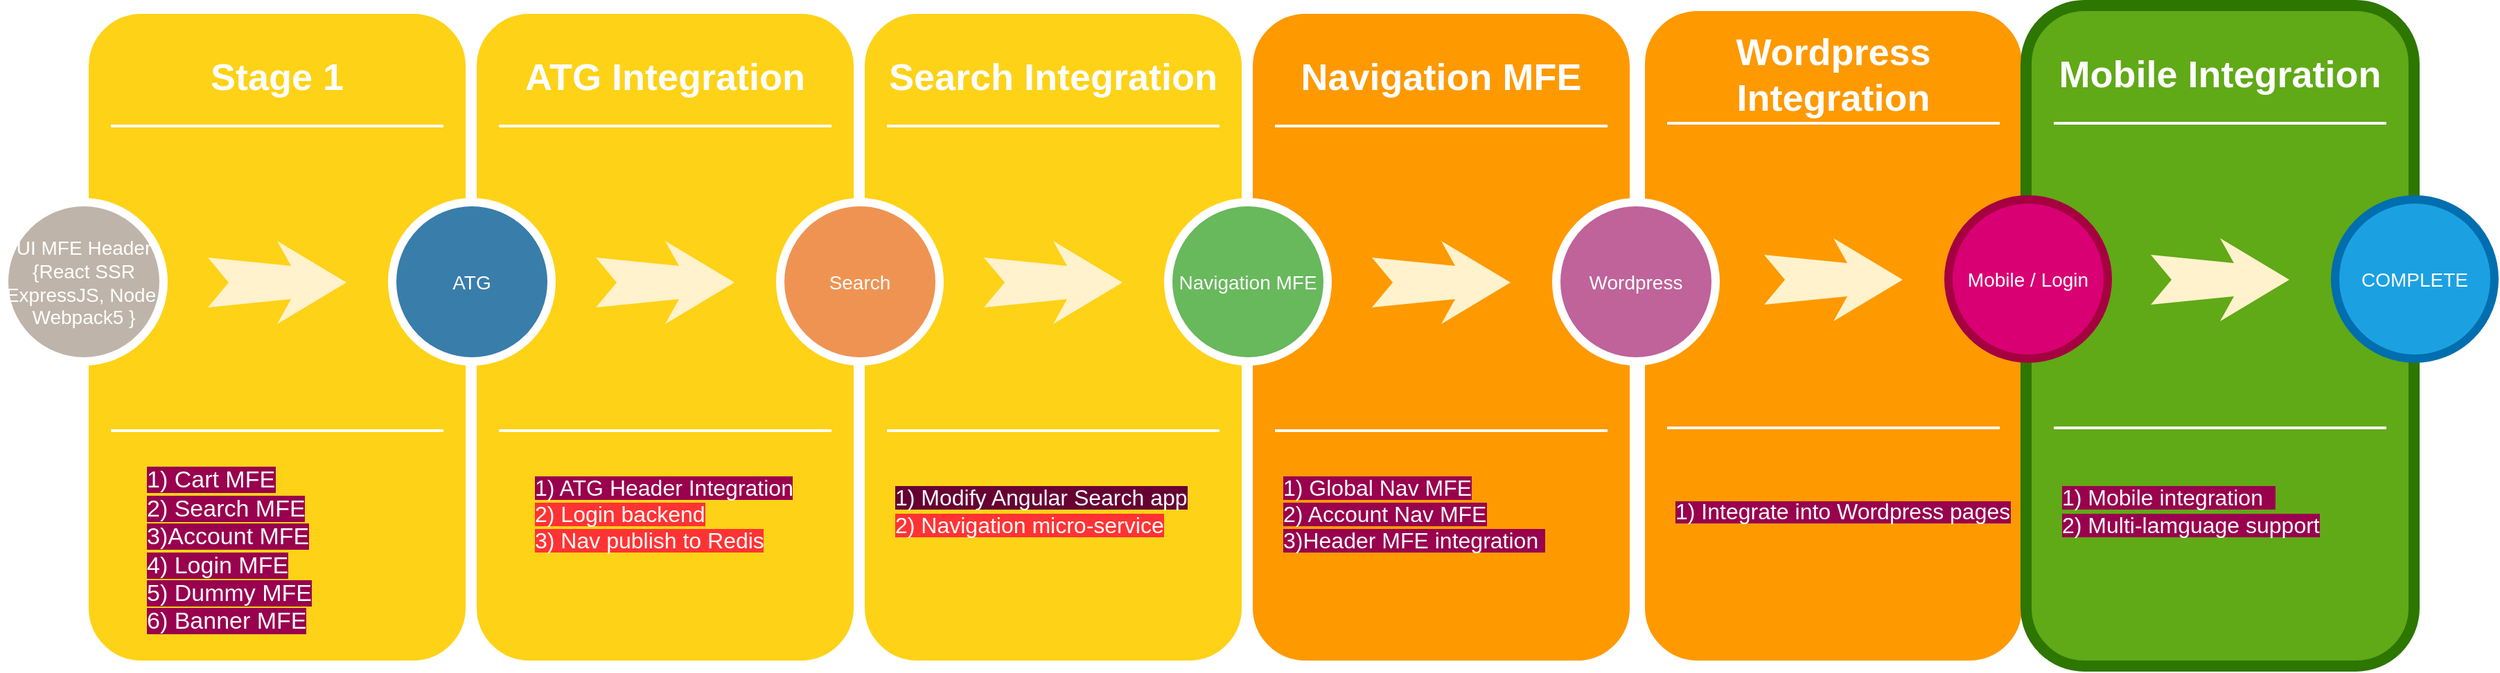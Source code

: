 <mxfile version="15.9.1" type="github">
  <diagram name="Page-1" id="12e1b939-464a-85fe-373e-61e167be1490">
    <mxGraphModel dx="1730" dy="912" grid="1" gridSize="10" guides="1" tooltips="1" connect="1" arrows="1" fold="1" page="1" pageScale="1.5" pageWidth="1169" pageHeight="826" background="none" math="0" shadow="0">
      <root>
        <mxCell id="0" />
        <mxCell id="1" parent="0" />
        <mxCell id="60da8b9f42644d3a-2" value="" style="whiteSpace=wrap;html=1;rounded=1;shadow=0;strokeWidth=8;fontSize=20;align=center;fillColor=#FED217;strokeColor=#FFFFFF;" parent="1" vertex="1">
          <mxGeometry x="316" y="405" width="280" height="475" as="geometry" />
        </mxCell>
        <mxCell id="60da8b9f42644d3a-3" value="Stage 1" style="text;html=1;strokeColor=none;fillColor=none;align=center;verticalAlign=middle;whiteSpace=wrap;rounded=0;shadow=0;fontSize=27;fontColor=#FFFFFF;fontStyle=1" parent="1" vertex="1">
          <mxGeometry x="316" y="425" width="280" height="60" as="geometry" />
        </mxCell>
        <mxCell id="60da8b9f42644d3a-4" value="&lt;span style=&quot;background-color: rgb(153 , 0 , 77) ; font-size: 17px&quot;&gt;1) Cart MFE&lt;br&gt;2) Search MFE&lt;br&gt;3)Account MFE&lt;br&gt;4) Login MFE&lt;br&gt;5) Dummy MFE&lt;br&gt;6) Banner MFE&lt;br&gt;&lt;/span&gt;" style="text;html=1;strokeColor=none;fillColor=none;align=left;verticalAlign=middle;whiteSpace=wrap;rounded=0;shadow=0;fontSize=14;fontColor=#FFFFFF;" parent="1" vertex="1">
          <mxGeometry x="360" y="750" width="140" height="94" as="geometry" />
        </mxCell>
        <mxCell id="60da8b9f42644d3a-6" value="" style="line;strokeWidth=2;html=1;rounded=0;shadow=0;fontSize=27;align=center;fillColor=none;strokeColor=#FFFFFF;" parent="1" vertex="1">
          <mxGeometry x="336" y="485" width="240" height="10" as="geometry" />
        </mxCell>
        <mxCell id="60da8b9f42644d3a-7" value="" style="line;strokeWidth=2;html=1;rounded=0;shadow=0;fontSize=27;align=center;fillColor=none;strokeColor=#FFFFFF;" parent="1" vertex="1">
          <mxGeometry x="336" y="705" width="240" height="10" as="geometry" />
        </mxCell>
        <mxCell id="60da8b9f42644d3a-8" value="UI MFE Header&lt;br&gt;{React SSR ExpressJS, Node, Webpack5 }" style="ellipse;whiteSpace=wrap;html=1;rounded=0;shadow=0;strokeWidth=6;fontSize=14;align=center;fillColor=#BFB4A9;strokeColor=#FFFFFF;fontColor=#FFFFFF;" parent="1" vertex="1">
          <mxGeometry x="259" y="545" width="115" height="115" as="geometry" />
        </mxCell>
        <mxCell id="60da8b9f42644d3a-9" value="" style="html=1;shadow=0;dashed=0;align=center;verticalAlign=middle;shape=mxgraph.arrows2.stylisedArrow;dy=0.6;dx=40;notch=15;feather=0.4;rounded=0;strokeWidth=1;fontSize=27;strokeColor=none;fillColor=#fff2cc;" parent="1" vertex="1">
          <mxGeometry x="406" y="573" width="100" height="60" as="geometry" />
        </mxCell>
        <mxCell id="60da8b9f42644d3a-17" value="" style="whiteSpace=wrap;html=1;rounded=1;shadow=0;strokeWidth=8;fontSize=20;align=center;fillColor=#FED217;strokeColor=#FFFFFF;" parent="1" vertex="1">
          <mxGeometry x="596" y="405" width="280" height="475" as="geometry" />
        </mxCell>
        <mxCell id="60da8b9f42644d3a-18" value="ATG Integration" style="text;html=1;strokeColor=none;fillColor=none;align=center;verticalAlign=middle;whiteSpace=wrap;rounded=0;shadow=0;fontSize=27;fontColor=#FFFFFF;fontStyle=1" parent="1" vertex="1">
          <mxGeometry x="596" y="425" width="280" height="60" as="geometry" />
        </mxCell>
        <mxCell id="60da8b9f42644d3a-19" value="&lt;font style=&quot;font-size: 16px&quot;&gt;&lt;span style=&quot;background-color: rgb(153 , 0 , 77)&quot;&gt;1) ATG Header Integration&lt;/span&gt;&lt;br&gt;&lt;/font&gt;&lt;span style=&quot;background-color: rgb(255 , 51 , 51) ; font-size: 16px&quot;&gt;&lt;font style=&quot;font-size: 16px&quot;&gt;2) Login backend&lt;br&gt;3) Nav publish to Redis&lt;/font&gt;&lt;br&gt;&lt;/span&gt;" style="text;html=1;strokeColor=none;fillColor=none;align=left;verticalAlign=middle;whiteSpace=wrap;rounded=0;shadow=0;fontSize=14;fontColor=#FFFFFF;" parent="1" vertex="1">
          <mxGeometry x="640" y="725" width="210" height="90" as="geometry" />
        </mxCell>
        <mxCell id="60da8b9f42644d3a-20" value="" style="line;strokeWidth=2;html=1;rounded=0;shadow=0;fontSize=27;align=center;fillColor=none;strokeColor=#FFFFFF;" parent="1" vertex="1">
          <mxGeometry x="616" y="485" width="240" height="10" as="geometry" />
        </mxCell>
        <mxCell id="60da8b9f42644d3a-21" value="" style="line;strokeWidth=2;html=1;rounded=0;shadow=0;fontSize=27;align=center;fillColor=none;strokeColor=#FFFFFF;" parent="1" vertex="1">
          <mxGeometry x="616" y="705" width="240" height="10" as="geometry" />
        </mxCell>
        <mxCell id="60da8b9f42644d3a-22" value="ATG" style="ellipse;whiteSpace=wrap;html=1;rounded=0;shadow=0;strokeWidth=6;fontSize=14;align=center;fillColor=#397DAA;strokeColor=#FFFFFF;fontColor=#FFFFFF;" parent="1" vertex="1">
          <mxGeometry x="539" y="545" width="115" height="115" as="geometry" />
        </mxCell>
        <mxCell id="60da8b9f42644d3a-23" value="" style="html=1;shadow=0;dashed=0;align=center;verticalAlign=middle;shape=mxgraph.arrows2.stylisedArrow;dy=0.6;dx=40;notch=15;feather=0.4;rounded=0;strokeWidth=1;fontSize=27;strokeColor=none;fillColor=#fff2cc;" parent="1" vertex="1">
          <mxGeometry x="686" y="573" width="100" height="60" as="geometry" />
        </mxCell>
        <mxCell id="60da8b9f42644d3a-24" value="" style="whiteSpace=wrap;html=1;rounded=1;shadow=0;strokeWidth=8;fontSize=20;align=center;fillColor=#FED217;strokeColor=#FFFFFF;" parent="1" vertex="1">
          <mxGeometry x="876" y="405" width="280" height="475" as="geometry" />
        </mxCell>
        <mxCell id="60da8b9f42644d3a-25" value="Search Integration" style="text;html=1;strokeColor=none;fillColor=none;align=center;verticalAlign=middle;whiteSpace=wrap;rounded=0;shadow=0;fontSize=27;fontColor=#FFFFFF;fontStyle=1" parent="1" vertex="1">
          <mxGeometry x="876" y="425" width="280" height="60" as="geometry" />
        </mxCell>
        <mxCell id="60da8b9f42644d3a-26" value="&lt;font style=&quot;font-size: 16px&quot;&gt;&lt;span style=&quot;background-color: rgb(102 , 0 , 51)&quot;&gt;1) Modify Angular Search app&lt;/span&gt;&lt;br&gt;&lt;font style=&quot;background-color: rgb(255 , 51 , 51) ; font-size: 16px&quot;&gt;2) Navigation micro-service&lt;/font&gt;&lt;/font&gt;" style="text;html=1;strokeColor=none;fillColor=none;align=left;verticalAlign=middle;whiteSpace=wrap;rounded=0;shadow=0;fontSize=14;fontColor=#FFFFFF;" parent="1" vertex="1">
          <mxGeometry x="900" y="715" width="256" height="105" as="geometry" />
        </mxCell>
        <mxCell id="60da8b9f42644d3a-27" value="" style="line;strokeWidth=2;html=1;rounded=0;shadow=0;fontSize=27;align=center;fillColor=none;strokeColor=#FFFFFF;" parent="1" vertex="1">
          <mxGeometry x="896" y="485" width="240" height="10" as="geometry" />
        </mxCell>
        <mxCell id="60da8b9f42644d3a-28" value="" style="line;strokeWidth=2;html=1;rounded=0;shadow=0;fontSize=27;align=center;fillColor=none;strokeColor=#FFFFFF;" parent="1" vertex="1">
          <mxGeometry x="896" y="705" width="240" height="10" as="geometry" />
        </mxCell>
        <mxCell id="60da8b9f42644d3a-29" value="Search" style="ellipse;whiteSpace=wrap;html=1;rounded=0;shadow=0;strokeWidth=6;fontSize=14;align=center;fillColor=#EF9353;strokeColor=#FFFFFF;fontColor=#FFFFFF;" parent="1" vertex="1">
          <mxGeometry x="819" y="545" width="115" height="115" as="geometry" />
        </mxCell>
        <mxCell id="60da8b9f42644d3a-30" value="" style="html=1;shadow=0;dashed=0;align=center;verticalAlign=middle;shape=mxgraph.arrows2.stylisedArrow;dy=0.6;dx=40;notch=15;feather=0.4;rounded=0;strokeWidth=1;fontSize=27;strokeColor=none;fillColor=#fff2cc;" parent="1" vertex="1">
          <mxGeometry x="966" y="573" width="100" height="60" as="geometry" />
        </mxCell>
        <mxCell id="60da8b9f42644d3a-31" value="" style="whiteSpace=wrap;html=1;rounded=1;shadow=0;strokeWidth=8;fontSize=20;align=center;fillColor=#FE9900;strokeColor=#FFFFFF;" parent="1" vertex="1">
          <mxGeometry x="1156" y="405" width="280" height="475" as="geometry" />
        </mxCell>
        <mxCell id="60da8b9f42644d3a-32" value="Navigation MFE" style="text;html=1;strokeColor=none;fillColor=none;align=center;verticalAlign=middle;whiteSpace=wrap;rounded=0;shadow=0;fontSize=27;fontColor=#FFFFFF;fontStyle=1" parent="1" vertex="1">
          <mxGeometry x="1156" y="425" width="280" height="60" as="geometry" />
        </mxCell>
        <mxCell id="60da8b9f42644d3a-33" value="&lt;span style=&quot;background-color: rgb(153 , 0 , 77) ; font-size: 16px&quot;&gt;&lt;font style=&quot;font-size: 16px&quot;&gt;1) Global Nav MFE&lt;br&gt;2) Account Nav MFE&lt;br&gt;&lt;/font&gt;&lt;/span&gt;&lt;div style=&quot;font-size: 16px&quot;&gt;&lt;span style=&quot;background-color: rgb(153 , 0 , 77)&quot;&gt;&lt;font style=&quot;font-size: 16px&quot;&gt;3)Header MFE integration&amp;nbsp;&lt;/font&gt;&lt;/span&gt;&lt;/div&gt;" style="text;html=1;strokeColor=none;fillColor=none;align=left;verticalAlign=middle;whiteSpace=wrap;rounded=0;shadow=0;fontSize=14;fontColor=#FFFFFF;" parent="1" vertex="1">
          <mxGeometry x="1180" y="725" width="256" height="90" as="geometry" />
        </mxCell>
        <mxCell id="60da8b9f42644d3a-34" value="" style="line;strokeWidth=2;html=1;rounded=0;shadow=0;fontSize=27;align=center;fillColor=none;strokeColor=#FFFFFF;" parent="1" vertex="1">
          <mxGeometry x="1176" y="485" width="240" height="10" as="geometry" />
        </mxCell>
        <mxCell id="60da8b9f42644d3a-35" value="" style="line;strokeWidth=2;html=1;rounded=0;shadow=0;fontSize=27;align=center;fillColor=none;strokeColor=#FFFFFF;" parent="1" vertex="1">
          <mxGeometry x="1176" y="705" width="240" height="10" as="geometry" />
        </mxCell>
        <mxCell id="60da8b9f42644d3a-36" value="Navigation MFE" style="ellipse;whiteSpace=wrap;html=1;rounded=0;shadow=0;strokeWidth=6;fontSize=14;align=center;fillColor=#68B85C;strokeColor=#FFFFFF;fontColor=#FFFFFF;" parent="1" vertex="1">
          <mxGeometry x="1099" y="545" width="115" height="115" as="geometry" />
        </mxCell>
        <mxCell id="60da8b9f42644d3a-37" value="" style="html=1;shadow=0;dashed=0;align=center;verticalAlign=middle;shape=mxgraph.arrows2.stylisedArrow;dy=0.6;dx=40;notch=15;feather=0.4;rounded=0;strokeWidth=1;fontSize=27;strokeColor=none;fillColor=#fff2cc;" parent="1" vertex="1">
          <mxGeometry x="1246" y="573" width="100" height="60" as="geometry" />
        </mxCell>
        <mxCell id="xIWI2tQVE0jWVVo_FVLt-1" value="" style="whiteSpace=wrap;html=1;rounded=1;shadow=0;strokeWidth=8;fontSize=20;align=center;fillColor=#FE9900;strokeColor=#FFFFFF;" vertex="1" parent="1">
          <mxGeometry x="1439" y="403" width="280" height="477" as="geometry" />
        </mxCell>
        <mxCell id="60da8b9f42644d3a-38" value="Wordpress" style="ellipse;whiteSpace=wrap;html=1;rounded=0;shadow=0;strokeWidth=6;fontSize=14;align=center;fillColor=#BF639A;strokeColor=#FFFFFF;fontColor=#FFFFFF;" parent="1" vertex="1">
          <mxGeometry x="1379" y="545" width="115" height="115" as="geometry" />
        </mxCell>
        <mxCell id="xIWI2tQVE0jWVVo_FVLt-2" value="Wordpress Integration" style="text;html=1;strokeColor=none;fillColor=none;align=center;verticalAlign=middle;whiteSpace=wrap;rounded=0;shadow=0;fontSize=27;fontColor=#FFFFFF;fontStyle=1" vertex="1" parent="1">
          <mxGeometry x="1439" y="423" width="280" height="60" as="geometry" />
        </mxCell>
        <mxCell id="xIWI2tQVE0jWVVo_FVLt-3" value="&lt;span style=&quot;background-color: rgb(153 , 0 , 77)&quot;&gt;&lt;font style=&quot;font-size: 16px&quot;&gt;1) Integrate into Wordpress pages&lt;/font&gt;&lt;/span&gt;" style="text;html=1;strokeColor=none;fillColor=none;align=left;verticalAlign=middle;whiteSpace=wrap;rounded=0;shadow=0;fontSize=14;fontColor=#FFFFFF;" vertex="1" parent="1">
          <mxGeometry x="1463" y="723" width="256" height="90" as="geometry" />
        </mxCell>
        <mxCell id="xIWI2tQVE0jWVVo_FVLt-4" value="" style="line;strokeWidth=2;html=1;rounded=0;shadow=0;fontSize=27;align=center;fillColor=none;strokeColor=#FFFFFF;" vertex="1" parent="1">
          <mxGeometry x="1459" y="483" width="240" height="10" as="geometry" />
        </mxCell>
        <mxCell id="xIWI2tQVE0jWVVo_FVLt-5" value="" style="line;strokeWidth=2;html=1;rounded=0;shadow=0;fontSize=27;align=center;fillColor=none;strokeColor=#FFFFFF;" vertex="1" parent="1">
          <mxGeometry x="1459" y="703" width="240" height="10" as="geometry" />
        </mxCell>
        <mxCell id="xIWI2tQVE0jWVVo_FVLt-6" value="" style="html=1;shadow=0;dashed=0;align=center;verticalAlign=middle;shape=mxgraph.arrows2.stylisedArrow;dy=0.6;dx=40;notch=15;feather=0.4;rounded=0;strokeWidth=1;fontSize=27;strokeColor=none;fillColor=#fff2cc;" vertex="1" parent="1">
          <mxGeometry x="1529" y="571" width="100" height="60" as="geometry" />
        </mxCell>
        <mxCell id="xIWI2tQVE0jWVVo_FVLt-8" value="" style="whiteSpace=wrap;html=1;rounded=1;shadow=0;strokeWidth=8;fontSize=20;align=center;fillColor=#60a917;strokeColor=#2D7600;fontColor=#ffffff;" vertex="1" parent="1">
          <mxGeometry x="1718" y="403" width="280" height="477" as="geometry" />
        </mxCell>
        <mxCell id="xIWI2tQVE0jWVVo_FVLt-7" value="Mobile / Login" style="ellipse;whiteSpace=wrap;html=1;rounded=0;shadow=0;strokeWidth=6;fontSize=14;align=center;fillColor=#d80073;strokeColor=#A50040;fontColor=#ffffff;" vertex="1" parent="1">
          <mxGeometry x="1662" y="543" width="115" height="115" as="geometry" />
        </mxCell>
        <mxCell id="xIWI2tQVE0jWVVo_FVLt-9" value="Mobile Integration" style="text;html=1;strokeColor=none;fillColor=none;align=center;verticalAlign=middle;whiteSpace=wrap;rounded=0;shadow=0;fontSize=27;fontColor=#FFFFFF;fontStyle=1" vertex="1" parent="1">
          <mxGeometry x="1718" y="423" width="280" height="60" as="geometry" />
        </mxCell>
        <mxCell id="xIWI2tQVE0jWVVo_FVLt-10" value="&lt;span style=&quot;background-color: rgb(153 , 0 , 77) ; font-size: 16px&quot;&gt;1) Mobile integration&amp;nbsp;&amp;nbsp;&lt;br&gt;2) Multi-lamguage support&lt;/span&gt;" style="text;html=1;strokeColor=none;fillColor=none;align=left;verticalAlign=middle;whiteSpace=wrap;rounded=0;shadow=0;fontSize=14;fontColor=#FFFFFF;" vertex="1" parent="1">
          <mxGeometry x="1742" y="723" width="256" height="90" as="geometry" />
        </mxCell>
        <mxCell id="xIWI2tQVE0jWVVo_FVLt-11" value="" style="line;strokeWidth=2;html=1;rounded=0;shadow=0;fontSize=27;align=center;fillColor=none;strokeColor=#FFFFFF;" vertex="1" parent="1">
          <mxGeometry x="1738" y="483" width="240" height="10" as="geometry" />
        </mxCell>
        <mxCell id="xIWI2tQVE0jWVVo_FVLt-12" value="" style="line;strokeWidth=2;html=1;rounded=0;shadow=0;fontSize=27;align=center;fillColor=none;strokeColor=#FFFFFF;" vertex="1" parent="1">
          <mxGeometry x="1738" y="703" width="240" height="10" as="geometry" />
        </mxCell>
        <mxCell id="xIWI2tQVE0jWVVo_FVLt-13" value="" style="html=1;shadow=0;dashed=0;align=center;verticalAlign=middle;shape=mxgraph.arrows2.stylisedArrow;dy=0.6;dx=40;notch=15;feather=0.4;rounded=0;strokeWidth=1;fontSize=27;strokeColor=none;fillColor=#fff2cc;" vertex="1" parent="1">
          <mxGeometry x="1808" y="571" width="100" height="60" as="geometry" />
        </mxCell>
        <mxCell id="xIWI2tQVE0jWVVo_FVLt-14" value="COMPLETE" style="ellipse;whiteSpace=wrap;html=1;rounded=0;shadow=0;strokeWidth=6;fontSize=14;align=center;fillColor=#1ba1e2;strokeColor=#006EAF;fontColor=#ffffff;" vertex="1" parent="1">
          <mxGeometry x="1941" y="543" width="115" height="115" as="geometry" />
        </mxCell>
      </root>
    </mxGraphModel>
  </diagram>
</mxfile>
